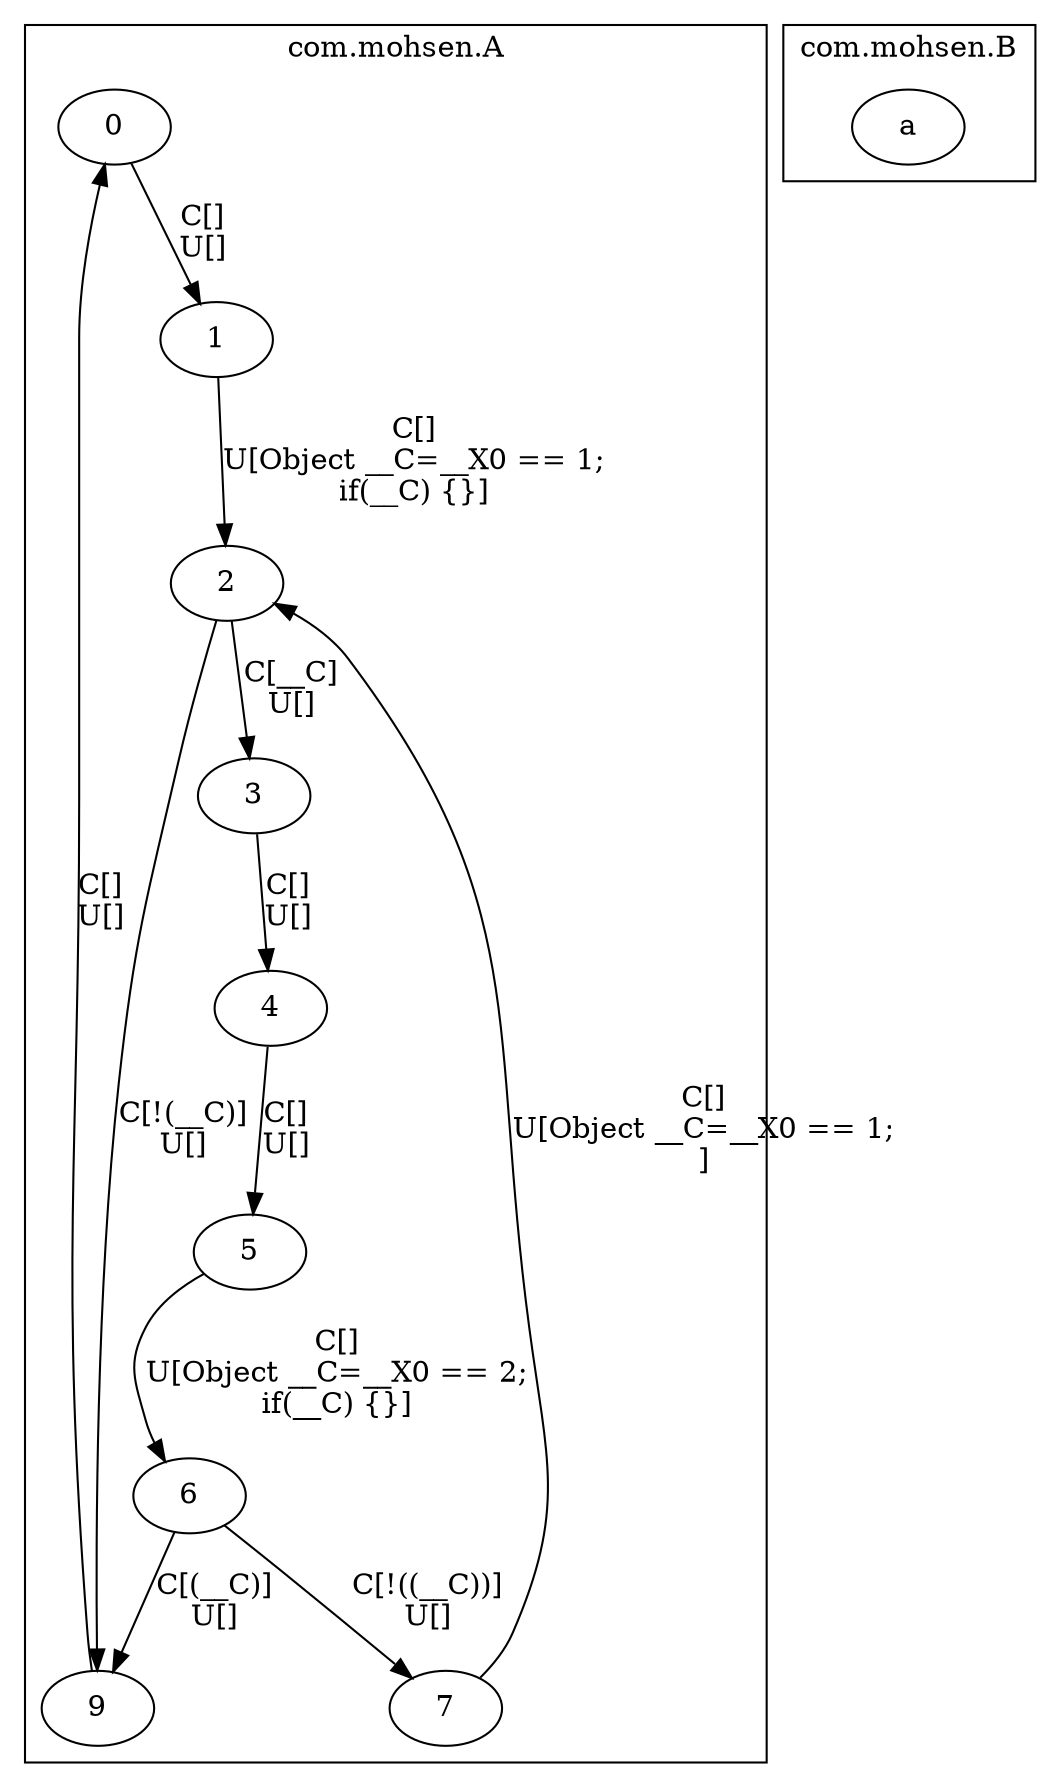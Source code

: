 digraph componentModel {
subgraph "cluster.com.mohsen.A" {
label="com.mohsen.A";
"com.mohsen.B.h" [shape=point color=white];
"com.mohsen.B.h.RET" [shape=point color=white];
"com.mohsen.B.f" [shape=point color=white];
"com.mohsen.B.f.RET" [shape=point color=white];
"com.mohsen.B.g" [shape=point color=white];
"com.mohsen.B.g.RET" [shape=point color=white];
"0" -> "1"[label="C[]\nU[]"];
"1" -> "2"[label="C[]\nU[Object __C=__X0 == 1;
if(__C) {}]"];
"2" -> "3"[label="C[__C]\nU[]"];
"3" -> "4"[label="C[]\nU[]"];
"4" -> "5"[label="C[]\nU[]"];
"5" -> "6"[label="C[]\nU[Object __C=__X0 == 2;
if(__C) {}]"];
"6" -> "7"[label="C[!((__C))]\nU[]"];
"7" -> "2"[label="C[]\nU[Object __C=__X0 == 1;
]"];
"2" -> "9"[label="C[!(__C)]\nU[]"];
"6" -> "9"[label="C[(__C)]\nU[]"];
"9" -> "0"[label="C[]\nU[]"];
}
subgraph "cluster.com.mohsen.B" {
label="com.mohsen.B";
a;
}
}